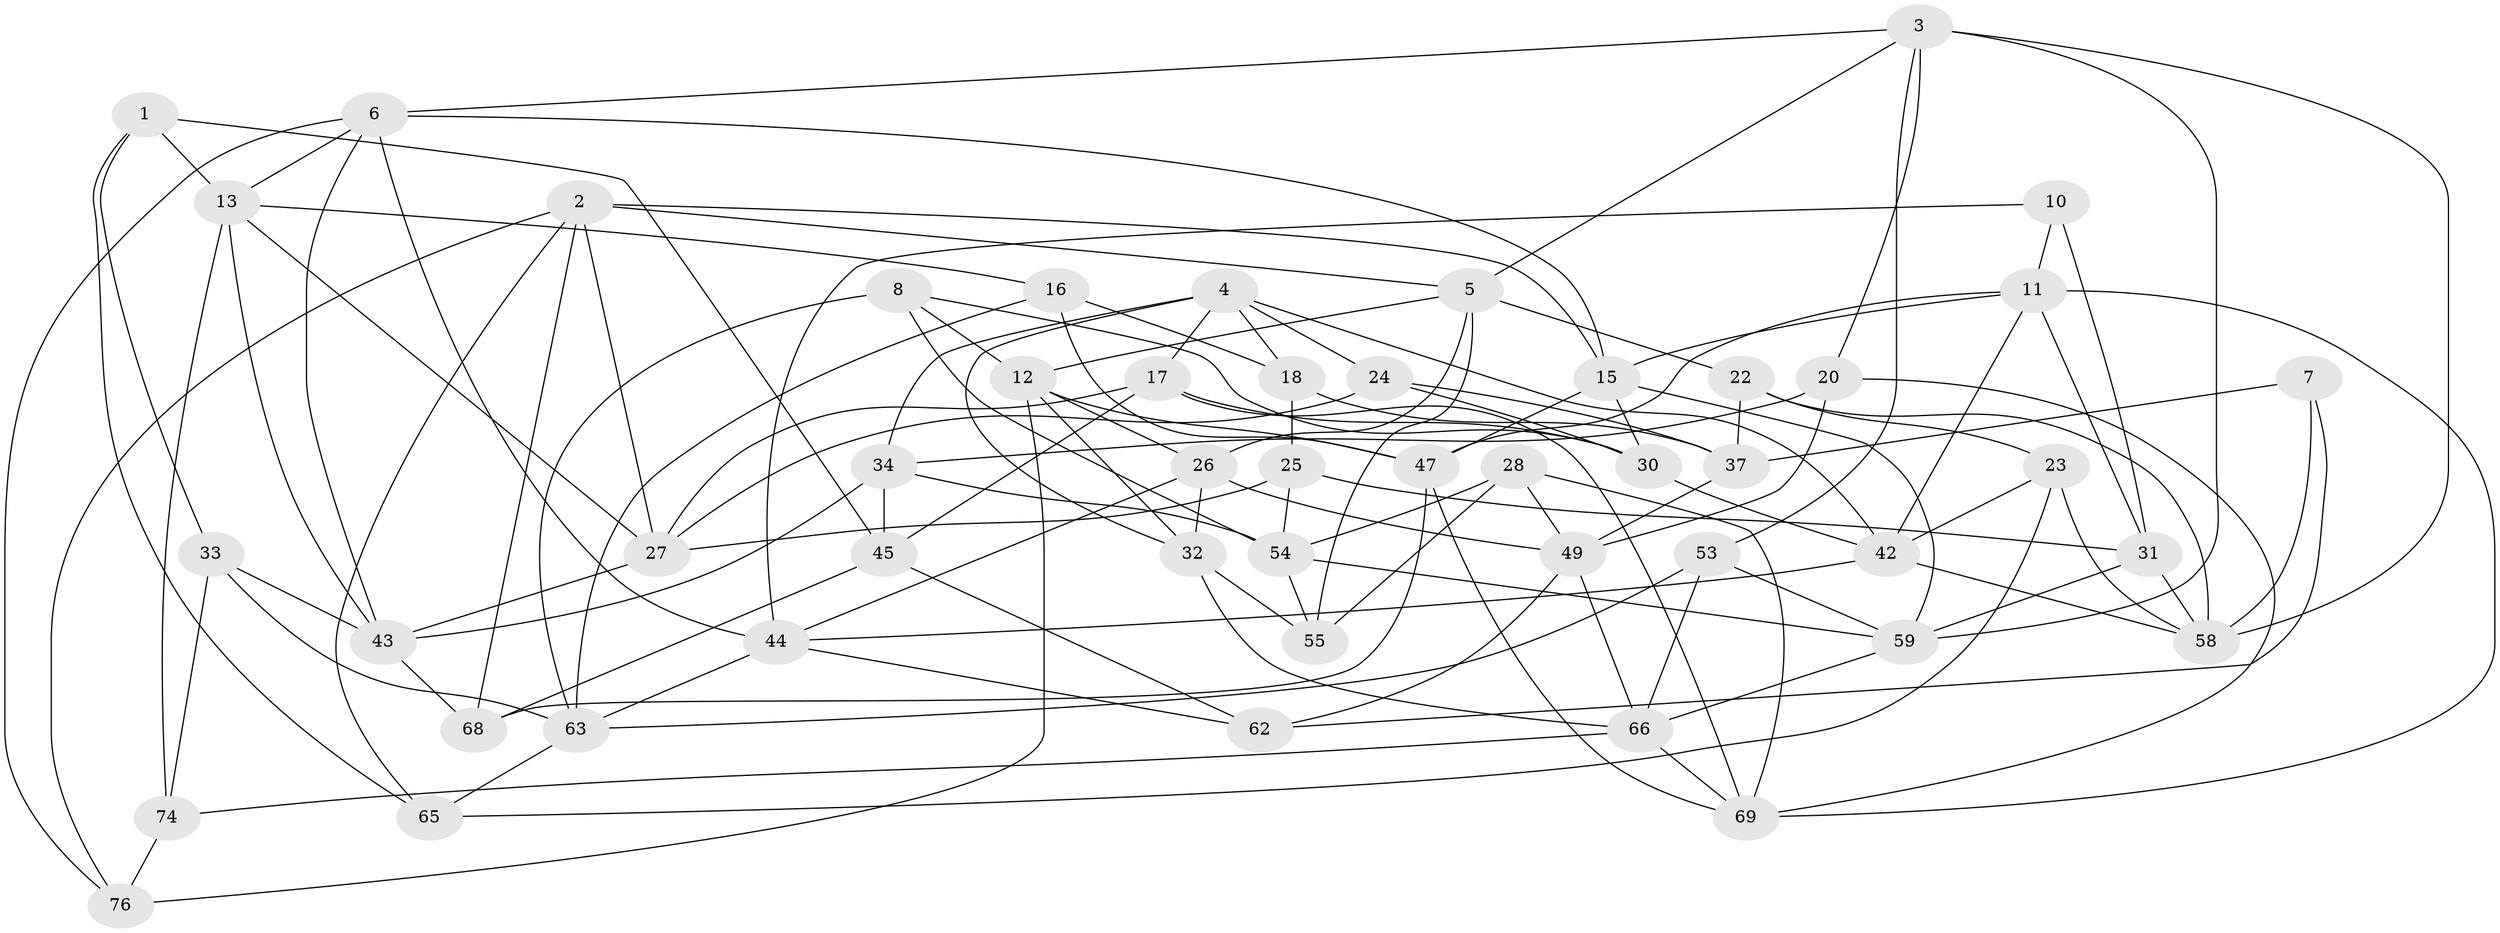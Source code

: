 // original degree distribution, {4: 1.0}
// Generated by graph-tools (version 1.1) at 2025/42/03/06/25 10:42:24]
// undirected, 49 vertices, 122 edges
graph export_dot {
graph [start="1"]
  node [color=gray90,style=filled];
  1;
  2 [super="+29"];
  3 [super="+14"];
  4 [super="+39"];
  5 [super="+9"];
  6 [super="+36"];
  7;
  8;
  10;
  11 [super="+64"];
  12 [super="+46"];
  13 [super="+35"];
  15 [super="+19"];
  16;
  17 [super="+21"];
  18;
  20;
  22;
  23;
  24;
  25;
  26 [super="+52"];
  27 [super="+71"];
  28;
  30 [super="+38"];
  31 [super="+41"];
  32 [super="+51"];
  33;
  34 [super="+77"];
  37 [super="+40"];
  42 [super="+50"];
  43 [super="+70"];
  44 [super="+61"];
  45 [super="+57"];
  47 [super="+48"];
  49 [super="+56"];
  53;
  54 [super="+73"];
  55;
  58 [super="+60"];
  59 [super="+72"];
  62;
  63 [super="+67"];
  65;
  66 [super="+78"];
  68;
  69 [super="+75"];
  74;
  76;
  1 -- 45;
  1 -- 33;
  1 -- 13;
  1 -- 65;
  2 -- 65;
  2 -- 15;
  2 -- 76;
  2 -- 68;
  2 -- 27;
  2 -- 5;
  3 -- 58;
  3 -- 53;
  3 -- 6;
  3 -- 59;
  3 -- 20;
  3 -- 5;
  4 -- 24;
  4 -- 34;
  4 -- 32;
  4 -- 18;
  4 -- 42;
  4 -- 17;
  5 -- 22;
  5 -- 26;
  5 -- 12;
  5 -- 55;
  6 -- 76;
  6 -- 44;
  6 -- 43;
  6 -- 15;
  6 -- 13;
  7 -- 37 [weight=2];
  7 -- 58;
  7 -- 62;
  8 -- 63;
  8 -- 30;
  8 -- 54;
  8 -- 12;
  10 -- 31 [weight=2];
  10 -- 44;
  10 -- 11;
  11 -- 31;
  11 -- 47;
  11 -- 69;
  11 -- 15;
  11 -- 42;
  12 -- 26;
  12 -- 32;
  12 -- 47;
  12 -- 76;
  13 -- 27;
  13 -- 43;
  13 -- 16;
  13 -- 74;
  15 -- 30;
  15 -- 47;
  15 -- 59;
  16 -- 47;
  16 -- 18;
  16 -- 63;
  17 -- 69;
  17 -- 30 [weight=2];
  17 -- 27;
  17 -- 45;
  18 -- 25;
  18 -- 37;
  20 -- 49;
  20 -- 34;
  20 -- 69;
  22 -- 23;
  22 -- 37;
  22 -- 58;
  23 -- 65;
  23 -- 42;
  23 -- 58;
  24 -- 37;
  24 -- 30;
  24 -- 27;
  25 -- 27;
  25 -- 54;
  25 -- 31;
  26 -- 32 [weight=2];
  26 -- 49;
  26 -- 44;
  27 -- 43;
  28 -- 55;
  28 -- 69;
  28 -- 54;
  28 -- 49;
  30 -- 42;
  31 -- 59;
  31 -- 58;
  32 -- 66;
  32 -- 55;
  33 -- 43;
  33 -- 74;
  33 -- 63;
  34 -- 45 [weight=2];
  34 -- 54;
  34 -- 43;
  37 -- 49;
  42 -- 44;
  42 -- 58;
  43 -- 68;
  44 -- 62;
  44 -- 63;
  45 -- 68;
  45 -- 62;
  47 -- 68;
  47 -- 69;
  49 -- 62;
  49 -- 66;
  53 -- 63;
  53 -- 66;
  53 -- 59;
  54 -- 59;
  54 -- 55;
  59 -- 66;
  63 -- 65;
  66 -- 74;
  66 -- 69;
  74 -- 76;
}
